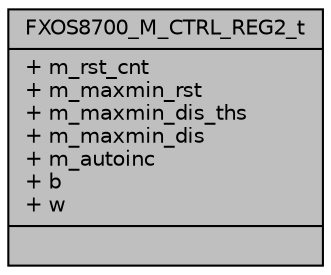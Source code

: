 digraph "FXOS8700_M_CTRL_REG2_t"
{
  edge [fontname="Helvetica",fontsize="10",labelfontname="Helvetica",labelfontsize="10"];
  node [fontname="Helvetica",fontsize="10",shape=record];
  Node1 [label="{FXOS8700_M_CTRL_REG2_t\n|+ m_rst_cnt\l+ m_maxmin_rst\l+ m_maxmin_dis_ths\l+ m_maxmin_dis\l+ m_autoinc\l+ b\l+ w\l|}",height=0.2,width=0.4,color="black", fillcolor="grey75", style="filled", fontcolor="black"];
}
